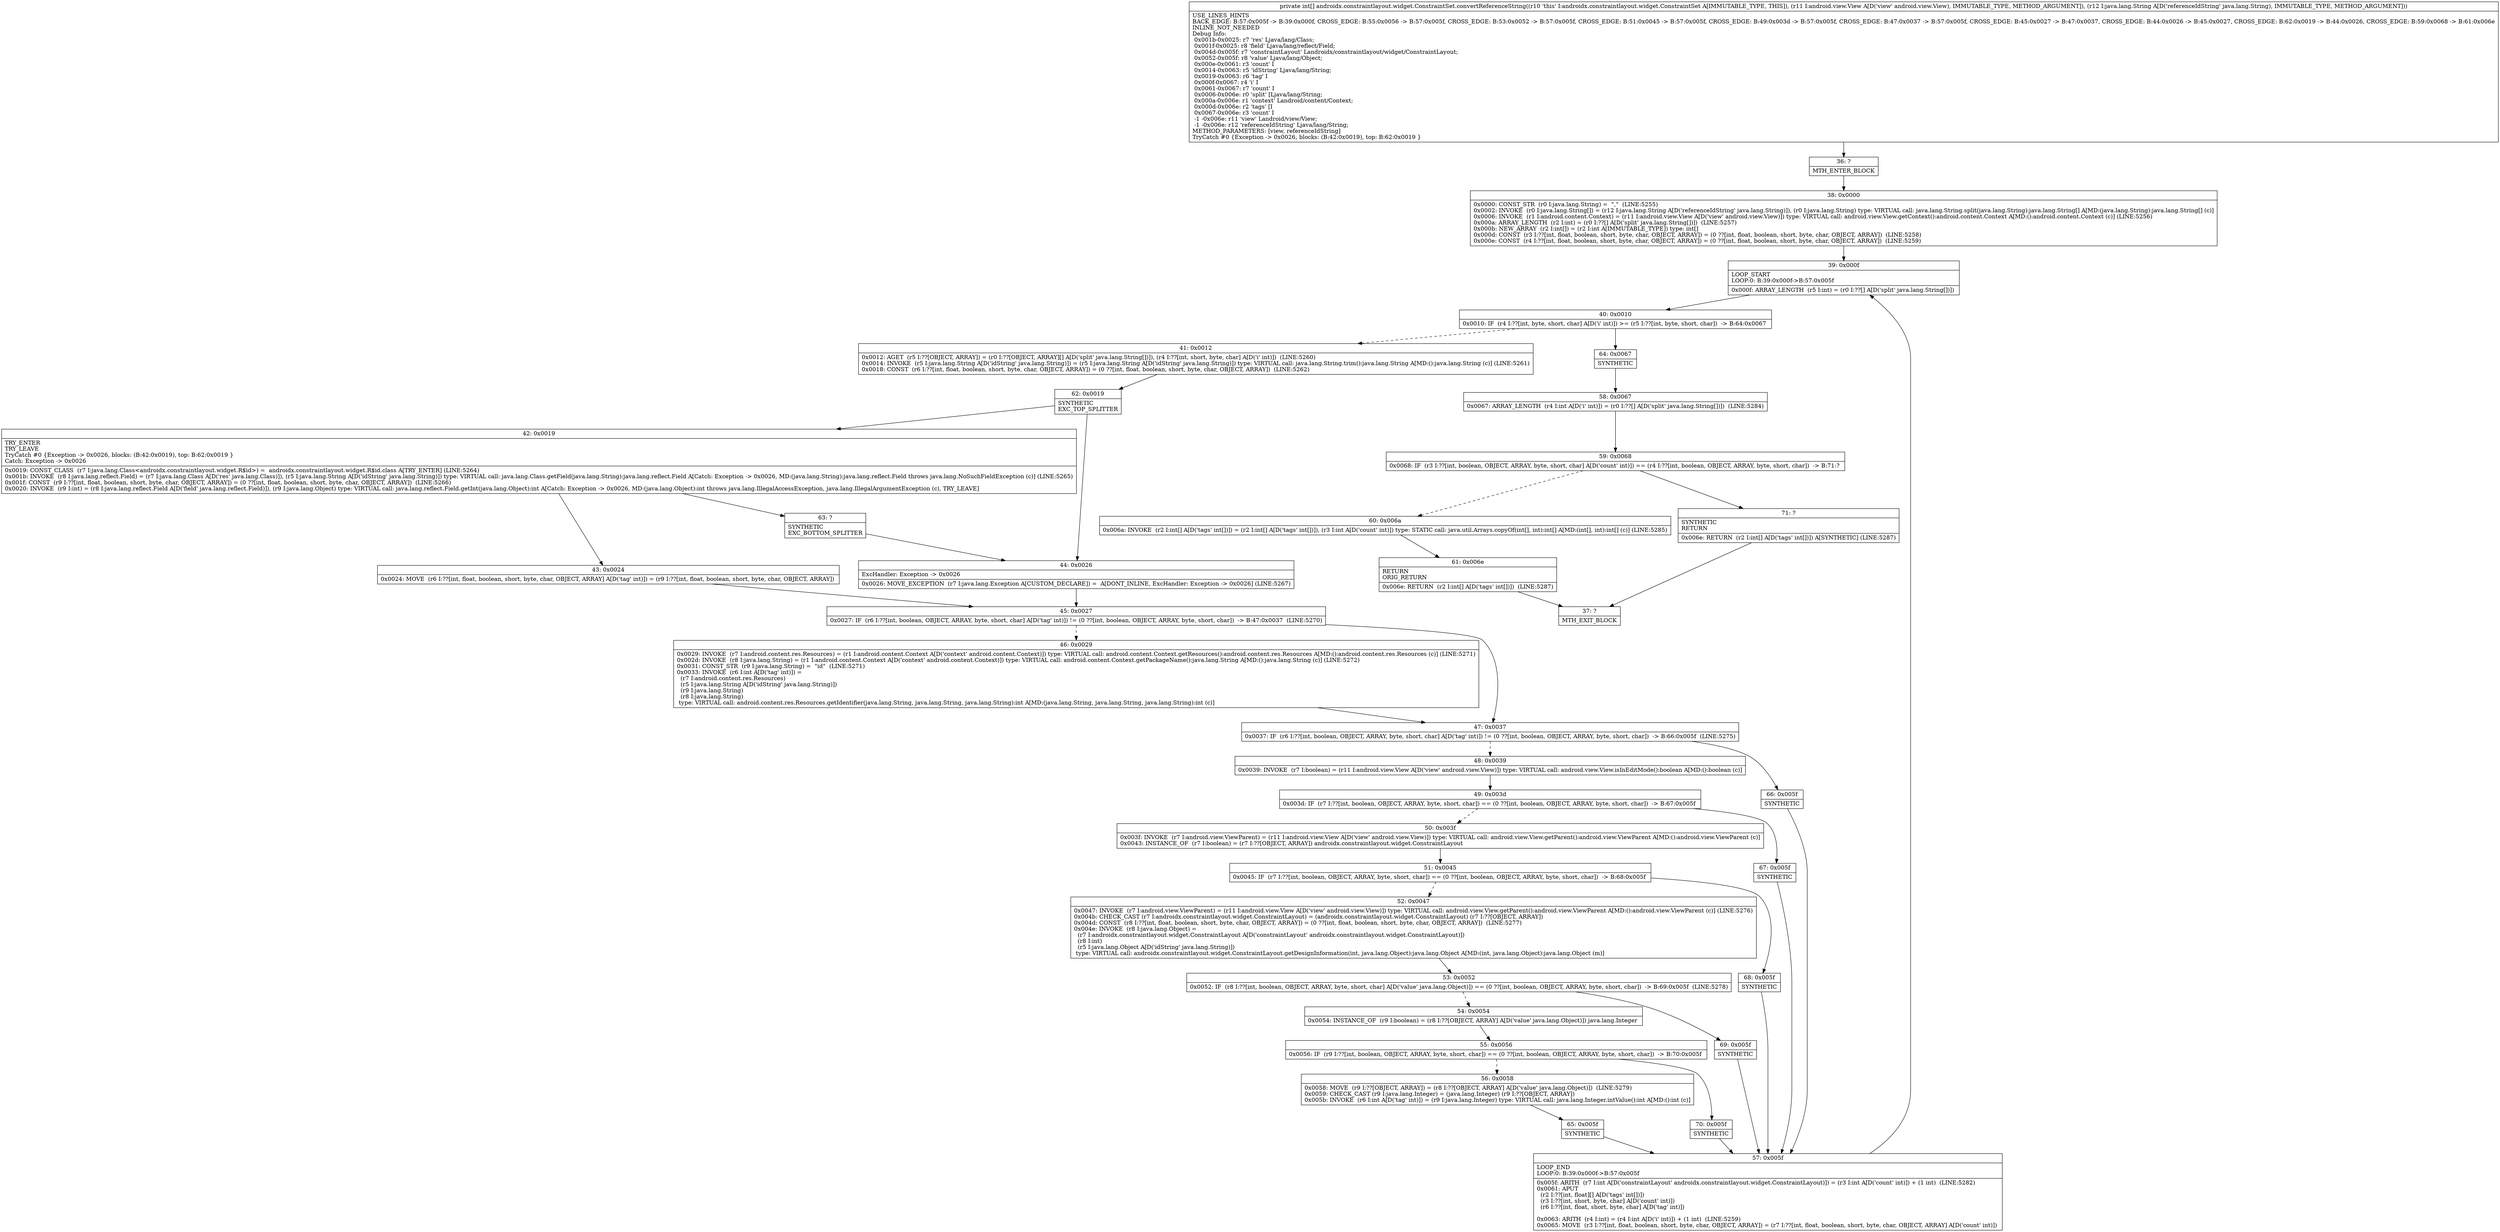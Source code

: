 digraph "CFG forandroidx.constraintlayout.widget.ConstraintSet.convertReferenceString(Landroid\/view\/View;Ljava\/lang\/String;)[I" {
Node_36 [shape=record,label="{36\:\ ?|MTH_ENTER_BLOCK\l}"];
Node_38 [shape=record,label="{38\:\ 0x0000|0x0000: CONST_STR  (r0 I:java.lang.String) =  \",\"  (LINE:5255)\l0x0002: INVOKE  (r0 I:java.lang.String[]) = (r12 I:java.lang.String A[D('referenceIdString' java.lang.String)]), (r0 I:java.lang.String) type: VIRTUAL call: java.lang.String.split(java.lang.String):java.lang.String[] A[MD:(java.lang.String):java.lang.String[] (c)]\l0x0006: INVOKE  (r1 I:android.content.Context) = (r11 I:android.view.View A[D('view' android.view.View)]) type: VIRTUAL call: android.view.View.getContext():android.content.Context A[MD:():android.content.Context (c)] (LINE:5256)\l0x000a: ARRAY_LENGTH  (r2 I:int) = (r0 I:??[] A[D('split' java.lang.String[])])  (LINE:5257)\l0x000b: NEW_ARRAY  (r2 I:int[]) = (r2 I:int A[IMMUTABLE_TYPE]) type: int[] \l0x000d: CONST  (r3 I:??[int, float, boolean, short, byte, char, OBJECT, ARRAY]) = (0 ??[int, float, boolean, short, byte, char, OBJECT, ARRAY])  (LINE:5258)\l0x000e: CONST  (r4 I:??[int, float, boolean, short, byte, char, OBJECT, ARRAY]) = (0 ??[int, float, boolean, short, byte, char, OBJECT, ARRAY])  (LINE:5259)\l}"];
Node_39 [shape=record,label="{39\:\ 0x000f|LOOP_START\lLOOP:0: B:39:0x000f\-\>B:57:0x005f\l|0x000f: ARRAY_LENGTH  (r5 I:int) = (r0 I:??[] A[D('split' java.lang.String[])]) \l}"];
Node_40 [shape=record,label="{40\:\ 0x0010|0x0010: IF  (r4 I:??[int, byte, short, char] A[D('i' int)]) \>= (r5 I:??[int, byte, short, char])  \-\> B:64:0x0067 \l}"];
Node_41 [shape=record,label="{41\:\ 0x0012|0x0012: AGET  (r5 I:??[OBJECT, ARRAY]) = (r0 I:??[OBJECT, ARRAY][] A[D('split' java.lang.String[])]), (r4 I:??[int, short, byte, char] A[D('i' int)])  (LINE:5260)\l0x0014: INVOKE  (r5 I:java.lang.String A[D('idString' java.lang.String)]) = (r5 I:java.lang.String A[D('idString' java.lang.String)]) type: VIRTUAL call: java.lang.String.trim():java.lang.String A[MD:():java.lang.String (c)] (LINE:5261)\l0x0018: CONST  (r6 I:??[int, float, boolean, short, byte, char, OBJECT, ARRAY]) = (0 ??[int, float, boolean, short, byte, char, OBJECT, ARRAY])  (LINE:5262)\l}"];
Node_62 [shape=record,label="{62\:\ 0x0019|SYNTHETIC\lEXC_TOP_SPLITTER\l}"];
Node_42 [shape=record,label="{42\:\ 0x0019|TRY_ENTER\lTRY_LEAVE\lTryCatch #0 \{Exception \-\> 0x0026, blocks: (B:42:0x0019), top: B:62:0x0019 \}\lCatch: Exception \-\> 0x0026\l|0x0019: CONST_CLASS  (r7 I:java.lang.Class\<androidx.constraintlayout.widget.R$id\>) =  androidx.constraintlayout.widget.R$id.class A[TRY_ENTER] (LINE:5264)\l0x001b: INVOKE  (r8 I:java.lang.reflect.Field) = (r7 I:java.lang.Class A[D('res' java.lang.Class)]), (r5 I:java.lang.String A[D('idString' java.lang.String)]) type: VIRTUAL call: java.lang.Class.getField(java.lang.String):java.lang.reflect.Field A[Catch: Exception \-\> 0x0026, MD:(java.lang.String):java.lang.reflect.Field throws java.lang.NoSuchFieldException (c)] (LINE:5265)\l0x001f: CONST  (r9 I:??[int, float, boolean, short, byte, char, OBJECT, ARRAY]) = (0 ??[int, float, boolean, short, byte, char, OBJECT, ARRAY])  (LINE:5266)\l0x0020: INVOKE  (r9 I:int) = (r8 I:java.lang.reflect.Field A[D('field' java.lang.reflect.Field)]), (r9 I:java.lang.Object) type: VIRTUAL call: java.lang.reflect.Field.getInt(java.lang.Object):int A[Catch: Exception \-\> 0x0026, MD:(java.lang.Object):int throws java.lang.IllegalAccessException, java.lang.IllegalArgumentException (c), TRY_LEAVE]\l}"];
Node_43 [shape=record,label="{43\:\ 0x0024|0x0024: MOVE  (r6 I:??[int, float, boolean, short, byte, char, OBJECT, ARRAY] A[D('tag' int)]) = (r9 I:??[int, float, boolean, short, byte, char, OBJECT, ARRAY]) \l}"];
Node_45 [shape=record,label="{45\:\ 0x0027|0x0027: IF  (r6 I:??[int, boolean, OBJECT, ARRAY, byte, short, char] A[D('tag' int)]) != (0 ??[int, boolean, OBJECT, ARRAY, byte, short, char])  \-\> B:47:0x0037  (LINE:5270)\l}"];
Node_46 [shape=record,label="{46\:\ 0x0029|0x0029: INVOKE  (r7 I:android.content.res.Resources) = (r1 I:android.content.Context A[D('context' android.content.Context)]) type: VIRTUAL call: android.content.Context.getResources():android.content.res.Resources A[MD:():android.content.res.Resources (c)] (LINE:5271)\l0x002d: INVOKE  (r8 I:java.lang.String) = (r1 I:android.content.Context A[D('context' android.content.Context)]) type: VIRTUAL call: android.content.Context.getPackageName():java.lang.String A[MD:():java.lang.String (c)] (LINE:5272)\l0x0031: CONST_STR  (r9 I:java.lang.String) =  \"id\"  (LINE:5271)\l0x0033: INVOKE  (r6 I:int A[D('tag' int)]) = \l  (r7 I:android.content.res.Resources)\l  (r5 I:java.lang.String A[D('idString' java.lang.String)])\l  (r9 I:java.lang.String)\l  (r8 I:java.lang.String)\l type: VIRTUAL call: android.content.res.Resources.getIdentifier(java.lang.String, java.lang.String, java.lang.String):int A[MD:(java.lang.String, java.lang.String, java.lang.String):int (c)]\l}"];
Node_47 [shape=record,label="{47\:\ 0x0037|0x0037: IF  (r6 I:??[int, boolean, OBJECT, ARRAY, byte, short, char] A[D('tag' int)]) != (0 ??[int, boolean, OBJECT, ARRAY, byte, short, char])  \-\> B:66:0x005f  (LINE:5275)\l}"];
Node_48 [shape=record,label="{48\:\ 0x0039|0x0039: INVOKE  (r7 I:boolean) = (r11 I:android.view.View A[D('view' android.view.View)]) type: VIRTUAL call: android.view.View.isInEditMode():boolean A[MD:():boolean (c)]\l}"];
Node_49 [shape=record,label="{49\:\ 0x003d|0x003d: IF  (r7 I:??[int, boolean, OBJECT, ARRAY, byte, short, char]) == (0 ??[int, boolean, OBJECT, ARRAY, byte, short, char])  \-\> B:67:0x005f \l}"];
Node_50 [shape=record,label="{50\:\ 0x003f|0x003f: INVOKE  (r7 I:android.view.ViewParent) = (r11 I:android.view.View A[D('view' android.view.View)]) type: VIRTUAL call: android.view.View.getParent():android.view.ViewParent A[MD:():android.view.ViewParent (c)]\l0x0043: INSTANCE_OF  (r7 I:boolean) = (r7 I:??[OBJECT, ARRAY]) androidx.constraintlayout.widget.ConstraintLayout \l}"];
Node_51 [shape=record,label="{51\:\ 0x0045|0x0045: IF  (r7 I:??[int, boolean, OBJECT, ARRAY, byte, short, char]) == (0 ??[int, boolean, OBJECT, ARRAY, byte, short, char])  \-\> B:68:0x005f \l}"];
Node_52 [shape=record,label="{52\:\ 0x0047|0x0047: INVOKE  (r7 I:android.view.ViewParent) = (r11 I:android.view.View A[D('view' android.view.View)]) type: VIRTUAL call: android.view.View.getParent():android.view.ViewParent A[MD:():android.view.ViewParent (c)] (LINE:5276)\l0x004b: CHECK_CAST (r7 I:androidx.constraintlayout.widget.ConstraintLayout) = (androidx.constraintlayout.widget.ConstraintLayout) (r7 I:??[OBJECT, ARRAY]) \l0x004d: CONST  (r8 I:??[int, float, boolean, short, byte, char, OBJECT, ARRAY]) = (0 ??[int, float, boolean, short, byte, char, OBJECT, ARRAY])  (LINE:5277)\l0x004e: INVOKE  (r8 I:java.lang.Object) = \l  (r7 I:androidx.constraintlayout.widget.ConstraintLayout A[D('constraintLayout' androidx.constraintlayout.widget.ConstraintLayout)])\l  (r8 I:int)\l  (r5 I:java.lang.Object A[D('idString' java.lang.String)])\l type: VIRTUAL call: androidx.constraintlayout.widget.ConstraintLayout.getDesignInformation(int, java.lang.Object):java.lang.Object A[MD:(int, java.lang.Object):java.lang.Object (m)]\l}"];
Node_53 [shape=record,label="{53\:\ 0x0052|0x0052: IF  (r8 I:??[int, boolean, OBJECT, ARRAY, byte, short, char] A[D('value' java.lang.Object)]) == (0 ??[int, boolean, OBJECT, ARRAY, byte, short, char])  \-\> B:69:0x005f  (LINE:5278)\l}"];
Node_54 [shape=record,label="{54\:\ 0x0054|0x0054: INSTANCE_OF  (r9 I:boolean) = (r8 I:??[OBJECT, ARRAY] A[D('value' java.lang.Object)]) java.lang.Integer \l}"];
Node_55 [shape=record,label="{55\:\ 0x0056|0x0056: IF  (r9 I:??[int, boolean, OBJECT, ARRAY, byte, short, char]) == (0 ??[int, boolean, OBJECT, ARRAY, byte, short, char])  \-\> B:70:0x005f \l}"];
Node_56 [shape=record,label="{56\:\ 0x0058|0x0058: MOVE  (r9 I:??[OBJECT, ARRAY]) = (r8 I:??[OBJECT, ARRAY] A[D('value' java.lang.Object)])  (LINE:5279)\l0x0059: CHECK_CAST (r9 I:java.lang.Integer) = (java.lang.Integer) (r9 I:??[OBJECT, ARRAY]) \l0x005b: INVOKE  (r6 I:int A[D('tag' int)]) = (r9 I:java.lang.Integer) type: VIRTUAL call: java.lang.Integer.intValue():int A[MD:():int (c)]\l}"];
Node_65 [shape=record,label="{65\:\ 0x005f|SYNTHETIC\l}"];
Node_57 [shape=record,label="{57\:\ 0x005f|LOOP_END\lLOOP:0: B:39:0x000f\-\>B:57:0x005f\l|0x005f: ARITH  (r7 I:int A[D('constraintLayout' androidx.constraintlayout.widget.ConstraintLayout)]) = (r3 I:int A[D('count' int)]) + (1 int)  (LINE:5282)\l0x0061: APUT  \l  (r2 I:??[int, float][] A[D('tags' int[])])\l  (r3 I:??[int, short, byte, char] A[D('count' int)])\l  (r6 I:??[int, float, short, byte, char] A[D('tag' int)])\l \l0x0063: ARITH  (r4 I:int) = (r4 I:int A[D('i' int)]) + (1 int)  (LINE:5259)\l0x0065: MOVE  (r3 I:??[int, float, boolean, short, byte, char, OBJECT, ARRAY]) = (r7 I:??[int, float, boolean, short, byte, char, OBJECT, ARRAY] A[D('count' int)]) \l}"];
Node_70 [shape=record,label="{70\:\ 0x005f|SYNTHETIC\l}"];
Node_69 [shape=record,label="{69\:\ 0x005f|SYNTHETIC\l}"];
Node_68 [shape=record,label="{68\:\ 0x005f|SYNTHETIC\l}"];
Node_67 [shape=record,label="{67\:\ 0x005f|SYNTHETIC\l}"];
Node_66 [shape=record,label="{66\:\ 0x005f|SYNTHETIC\l}"];
Node_63 [shape=record,label="{63\:\ ?|SYNTHETIC\lEXC_BOTTOM_SPLITTER\l}"];
Node_44 [shape=record,label="{44\:\ 0x0026|ExcHandler: Exception \-\> 0x0026\l|0x0026: MOVE_EXCEPTION  (r7 I:java.lang.Exception A[CUSTOM_DECLARE]) =  A[DONT_INLINE, ExcHandler: Exception \-\> 0x0026] (LINE:5267)\l}"];
Node_64 [shape=record,label="{64\:\ 0x0067|SYNTHETIC\l}"];
Node_58 [shape=record,label="{58\:\ 0x0067|0x0067: ARRAY_LENGTH  (r4 I:int A[D('i' int)]) = (r0 I:??[] A[D('split' java.lang.String[])])  (LINE:5284)\l}"];
Node_59 [shape=record,label="{59\:\ 0x0068|0x0068: IF  (r3 I:??[int, boolean, OBJECT, ARRAY, byte, short, char] A[D('count' int)]) == (r4 I:??[int, boolean, OBJECT, ARRAY, byte, short, char])  \-\> B:71:? \l}"];
Node_60 [shape=record,label="{60\:\ 0x006a|0x006a: INVOKE  (r2 I:int[] A[D('tags' int[])]) = (r2 I:int[] A[D('tags' int[])]), (r3 I:int A[D('count' int)]) type: STATIC call: java.util.Arrays.copyOf(int[], int):int[] A[MD:(int[], int):int[] (c)] (LINE:5285)\l}"];
Node_61 [shape=record,label="{61\:\ 0x006e|RETURN\lORIG_RETURN\l|0x006e: RETURN  (r2 I:int[] A[D('tags' int[])])  (LINE:5287)\l}"];
Node_37 [shape=record,label="{37\:\ ?|MTH_EXIT_BLOCK\l}"];
Node_71 [shape=record,label="{71\:\ ?|SYNTHETIC\lRETURN\l|0x006e: RETURN  (r2 I:int[] A[D('tags' int[])]) A[SYNTHETIC] (LINE:5287)\l}"];
MethodNode[shape=record,label="{private int[] androidx.constraintlayout.widget.ConstraintSet.convertReferenceString((r10 'this' I:androidx.constraintlayout.widget.ConstraintSet A[IMMUTABLE_TYPE, THIS]), (r11 I:android.view.View A[D('view' android.view.View), IMMUTABLE_TYPE, METHOD_ARGUMENT]), (r12 I:java.lang.String A[D('referenceIdString' java.lang.String), IMMUTABLE_TYPE, METHOD_ARGUMENT]))  | USE_LINES_HINTS\lBACK_EDGE: B:57:0x005f \-\> B:39:0x000f, CROSS_EDGE: B:55:0x0056 \-\> B:57:0x005f, CROSS_EDGE: B:53:0x0052 \-\> B:57:0x005f, CROSS_EDGE: B:51:0x0045 \-\> B:57:0x005f, CROSS_EDGE: B:49:0x003d \-\> B:57:0x005f, CROSS_EDGE: B:47:0x0037 \-\> B:57:0x005f, CROSS_EDGE: B:45:0x0027 \-\> B:47:0x0037, CROSS_EDGE: B:44:0x0026 \-\> B:45:0x0027, CROSS_EDGE: B:62:0x0019 \-\> B:44:0x0026, CROSS_EDGE: B:59:0x0068 \-\> B:61:0x006e\lINLINE_NOT_NEEDED\lDebug Info:\l  0x001b\-0x0025: r7 'res' Ljava\/lang\/Class;\l  0x001f\-0x0025: r8 'field' Ljava\/lang\/reflect\/Field;\l  0x004d\-0x005f: r7 'constraintLayout' Landroidx\/constraintlayout\/widget\/ConstraintLayout;\l  0x0052\-0x005f: r8 'value' Ljava\/lang\/Object;\l  0x000e\-0x0061: r3 'count' I\l  0x0014\-0x0063: r5 'idString' Ljava\/lang\/String;\l  0x0019\-0x0063: r6 'tag' I\l  0x000f\-0x0067: r4 'i' I\l  0x0061\-0x0067: r7 'count' I\l  0x0006\-0x006e: r0 'split' [Ljava\/lang\/String;\l  0x000a\-0x006e: r1 'context' Landroid\/content\/Context;\l  0x000d\-0x006e: r2 'tags' [I\l  0x0067\-0x006e: r3 'count' I\l  \-1 \-0x006e: r11 'view' Landroid\/view\/View;\l  \-1 \-0x006e: r12 'referenceIdString' Ljava\/lang\/String;\lMETHOD_PARAMETERS: [view, referenceIdString]\lTryCatch #0 \{Exception \-\> 0x0026, blocks: (B:42:0x0019), top: B:62:0x0019 \}\l}"];
MethodNode -> Node_36;Node_36 -> Node_38;
Node_38 -> Node_39;
Node_39 -> Node_40;
Node_40 -> Node_41[style=dashed];
Node_40 -> Node_64;
Node_41 -> Node_62;
Node_62 -> Node_42;
Node_62 -> Node_44;
Node_42 -> Node_43;
Node_42 -> Node_63;
Node_43 -> Node_45;
Node_45 -> Node_46[style=dashed];
Node_45 -> Node_47;
Node_46 -> Node_47;
Node_47 -> Node_48[style=dashed];
Node_47 -> Node_66;
Node_48 -> Node_49;
Node_49 -> Node_50[style=dashed];
Node_49 -> Node_67;
Node_50 -> Node_51;
Node_51 -> Node_52[style=dashed];
Node_51 -> Node_68;
Node_52 -> Node_53;
Node_53 -> Node_54[style=dashed];
Node_53 -> Node_69;
Node_54 -> Node_55;
Node_55 -> Node_56[style=dashed];
Node_55 -> Node_70;
Node_56 -> Node_65;
Node_65 -> Node_57;
Node_57 -> Node_39;
Node_70 -> Node_57;
Node_69 -> Node_57;
Node_68 -> Node_57;
Node_67 -> Node_57;
Node_66 -> Node_57;
Node_63 -> Node_44;
Node_44 -> Node_45;
Node_64 -> Node_58;
Node_58 -> Node_59;
Node_59 -> Node_60[style=dashed];
Node_59 -> Node_71;
Node_60 -> Node_61;
Node_61 -> Node_37;
Node_71 -> Node_37;
}


